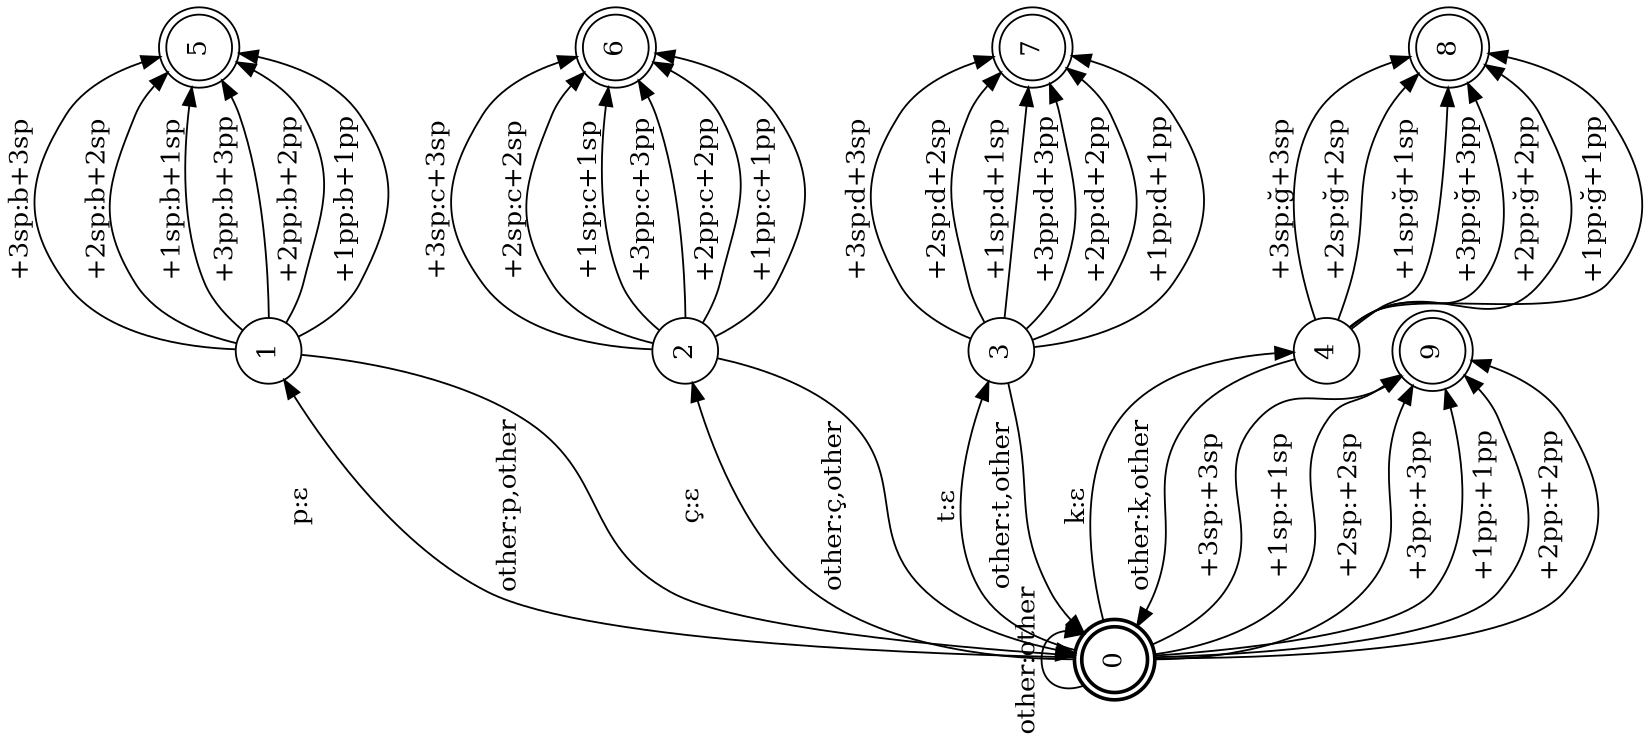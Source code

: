 digraph FST {
rankdir = LR;
size = "8.5,11";
center = 1;
orientation = Landscape;
ranksep = "0.4";
nodesep = "0.25";
0 [label = "0", shape = doublecircle, style = bold, fontsize = 14]
	0 -> 0 [label = "other:other", fontsize = 14];
	0 -> 1 [label = "p:ε", fontsize = 14];
	0 -> 2 [label = "ç:ε", fontsize = 14];
	0 -> 3 [label = "t:ε", fontsize = 14];
	0 -> 4 [label = "k:ε", fontsize = 14];
	0 -> 9 [label = "+3sp:+3sp", fontsize = 14];
	0 -> 9 [label = "+1sp:+1sp", fontsize = 14];
	0 -> 9 [label = "+2sp:+2sp", fontsize = 14];
	0 -> 9 [label = "+3pp:+3pp", fontsize = 14];
	0 -> 9 [label = "+1pp:+1pp", fontsize = 14];
	0 -> 9 [label = "+2pp:+2pp", fontsize = 14];
1 [label = "1", shape = circle, style = solid, fontsize = 14]
	1 -> 0 [label = "other:p,other", fontsize = 14];
	1 -> 5 [label = "+3sp:b+3sp", fontsize = 14];
	1 -> 5 [label = "+2sp:b+2sp", fontsize = 14];
	1 -> 5 [label = "+1sp:b+1sp", fontsize = 14];
	1 -> 5 [label = "+3pp:b+3pp", fontsize = 14];
	1 -> 5 [label = "+2pp:b+2pp", fontsize = 14];
	1 -> 5 [label = "+1pp:b+1pp", fontsize = 14];
2 [label = "2", shape = circle, style = solid, fontsize = 14]
	2 -> 0 [label = "other:ç,other", fontsize = 14];
	2 -> 6 [label = "+3sp:c+3sp", fontsize = 14];
	2 -> 6 [label = "+2sp:c+2sp", fontsize = 14];
	2 -> 6 [label = "+1sp:c+1sp", fontsize = 14];
	2 -> 6 [label = "+3pp:c+3pp", fontsize = 14];
	2 -> 6 [label = "+2pp:c+2pp", fontsize = 14];
	2 -> 6 [label = "+1pp:c+1pp", fontsize = 14];
3 [label = "3", shape = circle, style = solid, fontsize = 14]
	3 -> 0 [label = "other:t,other", fontsize = 14];
	3 -> 7 [label = "+3sp:d+3sp", fontsize = 14];
	3 -> 7 [label = "+2sp:d+2sp", fontsize = 14];
	3 -> 7 [label = "+1sp:d+1sp", fontsize = 14];
	3 -> 7 [label = "+3pp:d+3pp", fontsize = 14];
	3 -> 7 [label = "+2pp:d+2pp", fontsize = 14];
	3 -> 7 [label = "+1pp:d+1pp", fontsize = 14];
4 [label = "4", shape = circle, style = solid, fontsize = 14]
	4 -> 0 [label = "other:k,other", fontsize = 14];
	4 -> 8 [label = "+3sp:ğ+3sp", fontsize = 14];
	4 -> 8 [label = "+2sp:ğ+2sp", fontsize = 14];
	4 -> 8 [label = "+1sp:ğ+1sp", fontsize = 14];
	4 -> 8 [label = "+3pp:ğ+3pp", fontsize = 14];
	4 -> 8 [label = "+2pp:ğ+2pp", fontsize = 14];
	4 -> 8 [label = "+1pp:ğ+1pp", fontsize = 14];
5 [label = "5", shape = doublecircle, style = solid, fontsize = 14]
6 [label = "6", shape = doublecircle, style = solid, fontsize = 14]
7 [label = "7", shape = doublecircle, style = solid, fontsize = 14]
8 [label = "8", shape = doublecircle, style = solid, fontsize = 14]
9 [label = "9", shape = doublecircle, style = solid, fontsize = 14]
}

